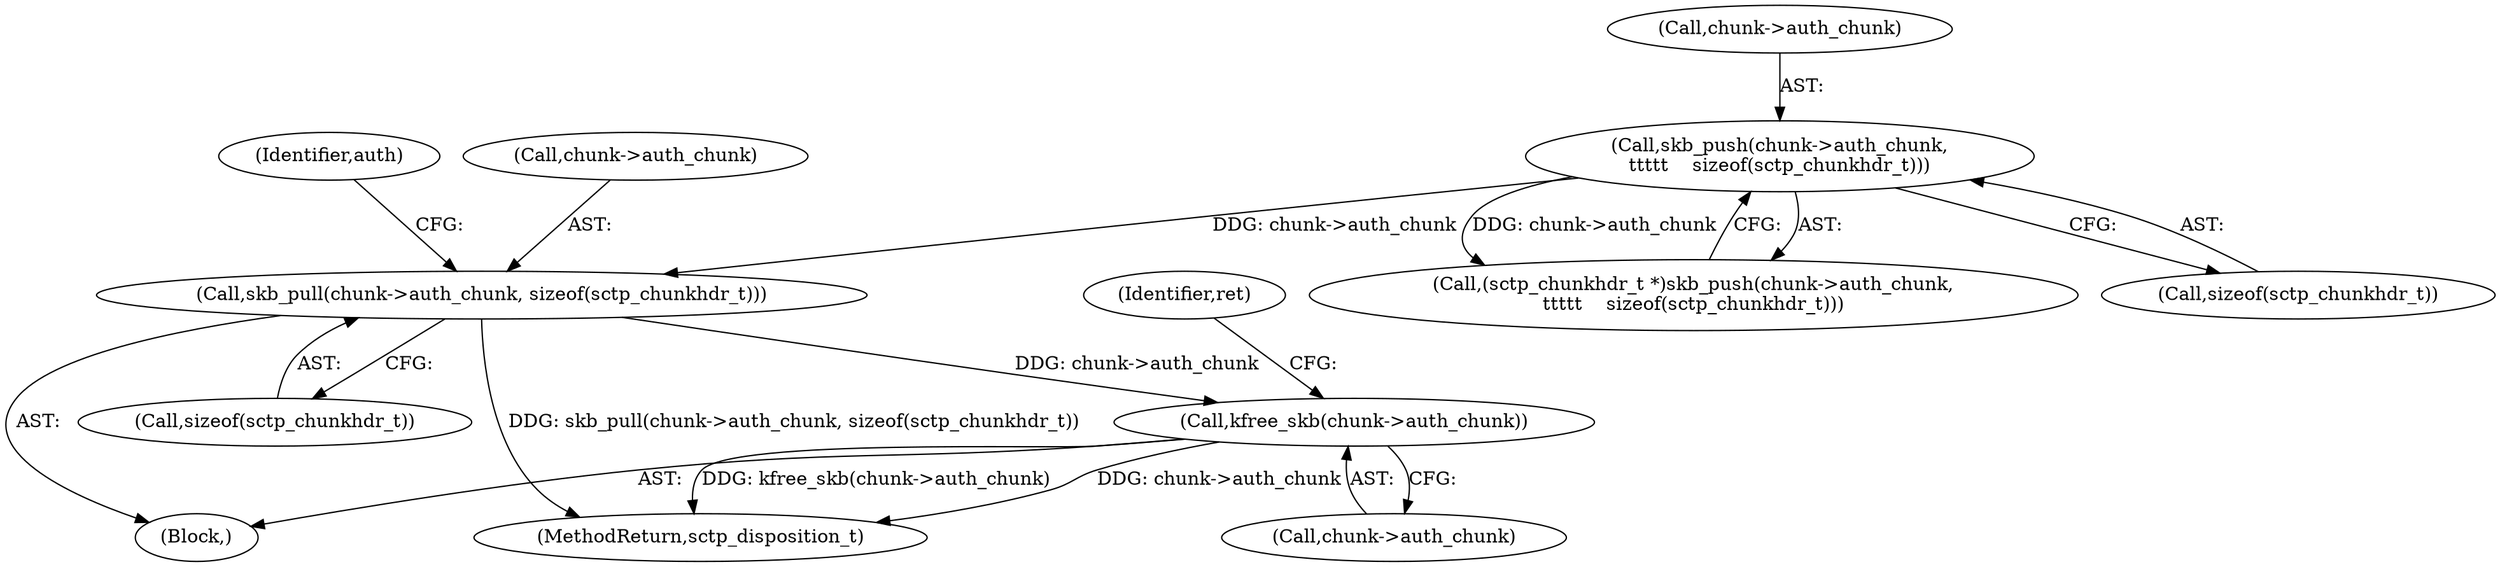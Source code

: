 digraph "0_linux_ec0223ec48a90cb605244b45f7c62de856403729@API" {
"1000416" [label="(Call,kfree_skb(chunk->auth_chunk))"];
"1000394" [label="(Call,skb_pull(chunk->auth_chunk, sizeof(sctp_chunkhdr_t)))"];
"1000388" [label="(Call,skb_push(chunk->auth_chunk,\n\t\t\t\t\t    sizeof(sctp_chunkhdr_t)))"];
"1000422" [label="(Identifier,ret)"];
"1000329" [label="(Block,)"];
"1000402" [label="(Identifier,auth)"];
"1000386" [label="(Call,(sctp_chunkhdr_t *)skb_push(chunk->auth_chunk,\n\t\t\t\t\t    sizeof(sctp_chunkhdr_t)))"];
"1000398" [label="(Call,sizeof(sctp_chunkhdr_t))"];
"1000395" [label="(Call,chunk->auth_chunk)"];
"1000392" [label="(Call,sizeof(sctp_chunkhdr_t))"];
"1000545" [label="(MethodReturn,sctp_disposition_t)"];
"1000417" [label="(Call,chunk->auth_chunk)"];
"1000394" [label="(Call,skb_pull(chunk->auth_chunk, sizeof(sctp_chunkhdr_t)))"];
"1000388" [label="(Call,skb_push(chunk->auth_chunk,\n\t\t\t\t\t    sizeof(sctp_chunkhdr_t)))"];
"1000389" [label="(Call,chunk->auth_chunk)"];
"1000416" [label="(Call,kfree_skb(chunk->auth_chunk))"];
"1000416" -> "1000329"  [label="AST: "];
"1000416" -> "1000417"  [label="CFG: "];
"1000417" -> "1000416"  [label="AST: "];
"1000422" -> "1000416"  [label="CFG: "];
"1000416" -> "1000545"  [label="DDG: kfree_skb(chunk->auth_chunk)"];
"1000416" -> "1000545"  [label="DDG: chunk->auth_chunk"];
"1000394" -> "1000416"  [label="DDG: chunk->auth_chunk"];
"1000394" -> "1000329"  [label="AST: "];
"1000394" -> "1000398"  [label="CFG: "];
"1000395" -> "1000394"  [label="AST: "];
"1000398" -> "1000394"  [label="AST: "];
"1000402" -> "1000394"  [label="CFG: "];
"1000394" -> "1000545"  [label="DDG: skb_pull(chunk->auth_chunk, sizeof(sctp_chunkhdr_t))"];
"1000388" -> "1000394"  [label="DDG: chunk->auth_chunk"];
"1000388" -> "1000386"  [label="AST: "];
"1000388" -> "1000392"  [label="CFG: "];
"1000389" -> "1000388"  [label="AST: "];
"1000392" -> "1000388"  [label="AST: "];
"1000386" -> "1000388"  [label="CFG: "];
"1000388" -> "1000386"  [label="DDG: chunk->auth_chunk"];
}
